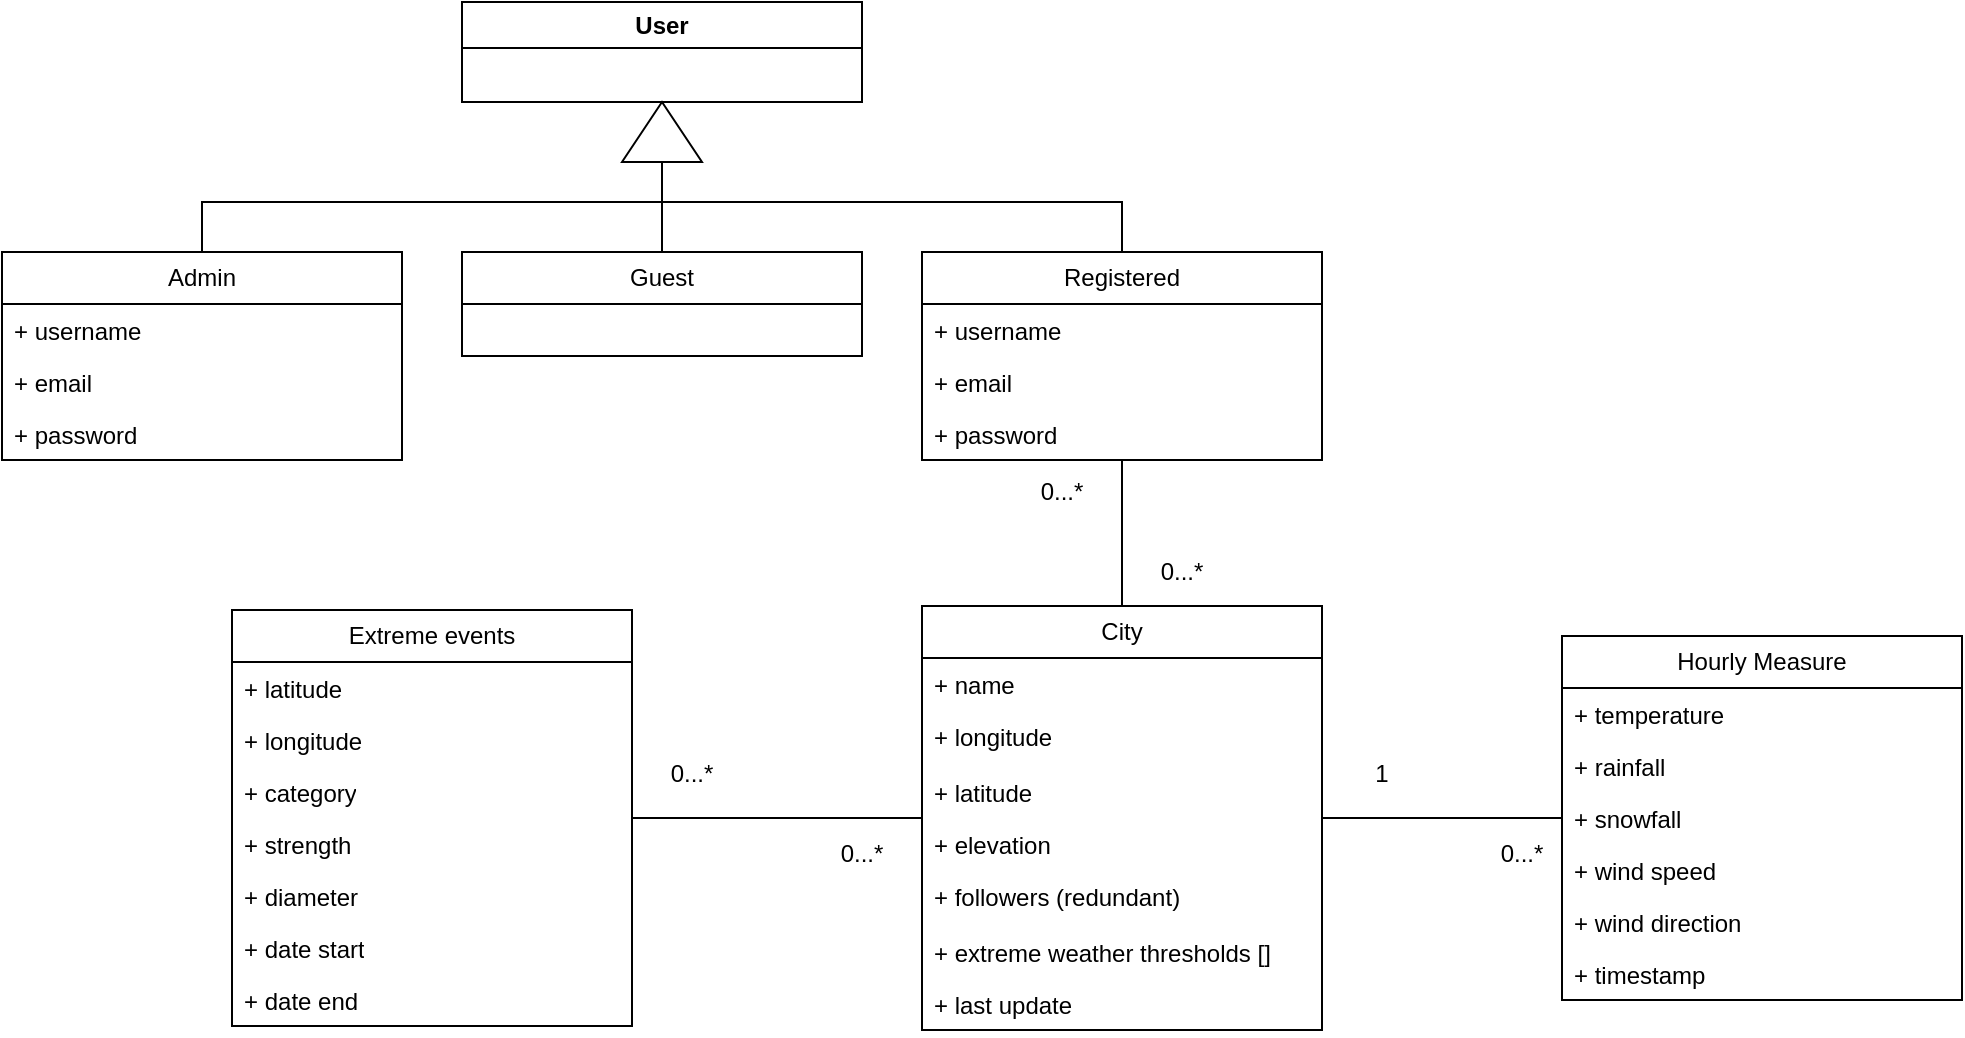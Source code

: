 <mxfile version="25.0.3">
  <diagram name="Page-1" id="KL36ChU9oAp8NsP1BuJF">
    <mxGraphModel dx="2318" dy="1732" grid="1" gridSize="10" guides="1" tooltips="1" connect="1" arrows="1" fold="1" page="1" pageScale="1" pageWidth="850" pageHeight="1100" math="0" shadow="0">
      <root>
        <mxCell id="0" />
        <mxCell id="1" parent="0" />
        <mxCell id="8LZbqdLIqy8Ak0c2T1Xg-3" value="User" style="swimlane;whiteSpace=wrap;html=1;startSize=23;" parent="1" vertex="1">
          <mxGeometry x="-510" y="-910" width="200" height="50" as="geometry" />
        </mxCell>
        <mxCell id="8LZbqdLIqy8Ak0c2T1Xg-14" style="edgeStyle=orthogonalEdgeStyle;rounded=0;orthogonalLoop=1;jettySize=auto;html=1;entryX=0.5;entryY=1;entryDx=0;entryDy=0;" parent="1" source="DsRGrckUI44jEq6h8jwT-9" target="8LZbqdLIqy8Ak0c2T1Xg-3" edge="1">
          <mxGeometry relative="1" as="geometry">
            <mxPoint x="-410" y="-785" as="sourcePoint" />
          </mxGeometry>
        </mxCell>
        <mxCell id="8LZbqdLIqy8Ak0c2T1Xg-11" style="edgeStyle=orthogonalEdgeStyle;rounded=0;orthogonalLoop=1;jettySize=auto;html=1;entryX=0.5;entryY=1;entryDx=0;entryDy=0;" parent="1" source="DsRGrckUI44jEq6h8jwT-1" target="8LZbqdLIqy8Ak0c2T1Xg-3" edge="1">
          <mxGeometry relative="1" as="geometry">
            <Array as="points">
              <mxPoint x="-640" y="-810" />
              <mxPoint x="-410" y="-810" />
            </Array>
            <mxPoint x="-640" y="-785" as="sourcePoint" />
          </mxGeometry>
        </mxCell>
        <mxCell id="8LZbqdLIqy8Ak0c2T1Xg-17" style="edgeStyle=orthogonalEdgeStyle;rounded=0;orthogonalLoop=1;jettySize=auto;html=1;entryX=1;entryY=0.5;entryDx=0;entryDy=0;" parent="1" source="DsRGrckUI44jEq6h8jwT-5" target="8LZbqdLIqy8Ak0c2T1Xg-15" edge="1">
          <mxGeometry relative="1" as="geometry">
            <mxPoint x="-410" y="-840" as="targetPoint" />
            <Array as="points">
              <mxPoint x="-180" y="-810" />
              <mxPoint x="-410" y="-810" />
            </Array>
            <mxPoint x="-180" y="-820" as="sourcePoint" />
          </mxGeometry>
        </mxCell>
        <mxCell id="8LZbqdLIqy8Ak0c2T1Xg-15" value="" style="triangle;whiteSpace=wrap;html=1;direction=north;" parent="1" vertex="1">
          <mxGeometry x="-430" y="-860" width="40" height="30" as="geometry" />
        </mxCell>
        <mxCell id="8LZbqdLIqy8Ak0c2T1Xg-43" value="" style="endArrow=none;html=1;rounded=0;" parent="1" source="8LZbqdLIqy8Ak0c2T1Xg-32" target="DsRGrckUI44jEq6h8jwT-5" edge="1">
          <mxGeometry width="50" height="50" relative="1" as="geometry">
            <mxPoint x="-181" y="-522" as="sourcePoint" />
            <mxPoint x="-180.77" y="-640" as="targetPoint" />
          </mxGeometry>
        </mxCell>
        <mxCell id="8LZbqdLIqy8Ak0c2T1Xg-46" value="" style="endArrow=none;html=1;rounded=0;" parent="1" source="8LZbqdLIqy8Ak0c2T1Xg-37" target="8LZbqdLIqy8Ak0c2T1Xg-32" edge="1">
          <mxGeometry width="50" height="50" relative="1" as="geometry">
            <mxPoint x="-180" y="-331" as="sourcePoint" />
            <mxPoint x="-179.77" y="-449" as="targetPoint" />
          </mxGeometry>
        </mxCell>
        <mxCell id="_bq464Kxq-2n_JhR32WJ-15" value="Extreme events" style="swimlane;fontStyle=0;childLayout=stackLayout;horizontal=1;startSize=26;fillColor=none;horizontalStack=0;resizeParent=1;resizeParentMax=0;resizeLast=0;collapsible=1;marginBottom=0;whiteSpace=wrap;html=1;" parent="1" vertex="1">
          <mxGeometry x="-625" y="-606" width="200" height="208" as="geometry" />
        </mxCell>
        <mxCell id="_bq464Kxq-2n_JhR32WJ-16" value="+ latitude" style="text;strokeColor=none;fillColor=none;align=left;verticalAlign=top;spacingLeft=4;spacingRight=4;overflow=hidden;rotatable=0;points=[[0,0.5],[1,0.5]];portConstraint=eastwest;whiteSpace=wrap;html=1;" parent="_bq464Kxq-2n_JhR32WJ-15" vertex="1">
          <mxGeometry y="26" width="200" height="26" as="geometry" />
        </mxCell>
        <mxCell id="_bq464Kxq-2n_JhR32WJ-17" value="+ longitude" style="text;strokeColor=none;fillColor=none;align=left;verticalAlign=top;spacingLeft=4;spacingRight=4;overflow=hidden;rotatable=0;points=[[0,0.5],[1,0.5]];portConstraint=eastwest;whiteSpace=wrap;html=1;" parent="_bq464Kxq-2n_JhR32WJ-15" vertex="1">
          <mxGeometry y="52" width="200" height="26" as="geometry" />
        </mxCell>
        <mxCell id="_bq464Kxq-2n_JhR32WJ-19" value="+ category" style="text;strokeColor=none;fillColor=none;align=left;verticalAlign=top;spacingLeft=4;spacingRight=4;overflow=hidden;rotatable=0;points=[[0,0.5],[1,0.5]];portConstraint=eastwest;whiteSpace=wrap;html=1;" parent="_bq464Kxq-2n_JhR32WJ-15" vertex="1">
          <mxGeometry y="78" width="200" height="26" as="geometry" />
        </mxCell>
        <mxCell id="_bq464Kxq-2n_JhR32WJ-20" value="+ strength" style="text;strokeColor=none;fillColor=none;align=left;verticalAlign=top;spacingLeft=4;spacingRight=4;overflow=hidden;rotatable=0;points=[[0,0.5],[1,0.5]];portConstraint=eastwest;whiteSpace=wrap;html=1;" parent="_bq464Kxq-2n_JhR32WJ-15" vertex="1">
          <mxGeometry y="104" width="200" height="26" as="geometry" />
        </mxCell>
        <mxCell id="_bq464Kxq-2n_JhR32WJ-21" value="+ diameter" style="text;strokeColor=none;fillColor=none;align=left;verticalAlign=top;spacingLeft=4;spacingRight=4;overflow=hidden;rotatable=0;points=[[0,0.5],[1,0.5]];portConstraint=eastwest;whiteSpace=wrap;html=1;" parent="_bq464Kxq-2n_JhR32WJ-15" vertex="1">
          <mxGeometry y="130" width="200" height="26" as="geometry" />
        </mxCell>
        <mxCell id="_bq464Kxq-2n_JhR32WJ-40" value="+ date start" style="text;strokeColor=none;fillColor=none;align=left;verticalAlign=top;spacingLeft=4;spacingRight=4;overflow=hidden;rotatable=0;points=[[0,0.5],[1,0.5]];portConstraint=eastwest;whiteSpace=wrap;html=1;" parent="_bq464Kxq-2n_JhR32WJ-15" vertex="1">
          <mxGeometry y="156" width="200" height="26" as="geometry" />
        </mxCell>
        <mxCell id="_bq464Kxq-2n_JhR32WJ-18" value="+ date end" style="text;strokeColor=none;fillColor=none;align=left;verticalAlign=top;spacingLeft=4;spacingRight=4;overflow=hidden;rotatable=0;points=[[0,0.5],[1,0.5]];portConstraint=eastwest;whiteSpace=wrap;html=1;" parent="_bq464Kxq-2n_JhR32WJ-15" vertex="1">
          <mxGeometry y="182" width="200" height="26" as="geometry" />
        </mxCell>
        <mxCell id="_bq464Kxq-2n_JhR32WJ-23" style="edgeStyle=orthogonalEdgeStyle;rounded=0;orthogonalLoop=1;jettySize=auto;html=1;endArrow=none;endFill=0;" parent="1" source="_bq464Kxq-2n_JhR32WJ-15" target="8LZbqdLIqy8Ak0c2T1Xg-32" edge="1">
          <mxGeometry relative="1" as="geometry" />
        </mxCell>
        <mxCell id="_bq464Kxq-2n_JhR32WJ-26" value="0...*" style="text;html=1;align=center;verticalAlign=middle;whiteSpace=wrap;rounded=0;" parent="1" vertex="1">
          <mxGeometry x="-425" y="-539" width="60" height="30" as="geometry" />
        </mxCell>
        <mxCell id="_bq464Kxq-2n_JhR32WJ-29" value="0...*" style="text;html=1;align=center;verticalAlign=middle;whiteSpace=wrap;rounded=0;" parent="1" vertex="1">
          <mxGeometry x="-340" y="-499" width="60" height="30" as="geometry" />
        </mxCell>
        <mxCell id="8LZbqdLIqy8Ak0c2T1Xg-32" value="City" style="swimlane;fontStyle=0;childLayout=stackLayout;horizontal=1;startSize=26;fillColor=none;horizontalStack=0;resizeParent=1;resizeParentMax=0;resizeLast=0;collapsible=1;marginBottom=0;whiteSpace=wrap;html=1;" parent="1" vertex="1">
          <mxGeometry x="-280" y="-608" width="200" height="212" as="geometry" />
        </mxCell>
        <mxCell id="8LZbqdLIqy8Ak0c2T1Xg-33" value="+ name" style="text;strokeColor=none;fillColor=none;align=left;verticalAlign=top;spacingLeft=4;spacingRight=4;overflow=hidden;rotatable=0;points=[[0,0.5],[1,0.5]];portConstraint=eastwest;whiteSpace=wrap;html=1;" parent="8LZbqdLIqy8Ak0c2T1Xg-32" vertex="1">
          <mxGeometry y="26" width="200" height="26" as="geometry" />
        </mxCell>
        <mxCell id="8LZbqdLIqy8Ak0c2T1Xg-35" value="+ longitude" style="text;strokeColor=none;fillColor=none;align=left;verticalAlign=top;spacingLeft=4;spacingRight=4;overflow=hidden;rotatable=0;points=[[0,0.5],[1,0.5]];portConstraint=eastwest;whiteSpace=wrap;html=1;" parent="8LZbqdLIqy8Ak0c2T1Xg-32" vertex="1">
          <mxGeometry y="52" width="200" height="28" as="geometry" />
        </mxCell>
        <mxCell id="_bq464Kxq-2n_JhR32WJ-31" value="+ latitude" style="text;strokeColor=none;fillColor=none;align=left;verticalAlign=top;spacingLeft=4;spacingRight=4;overflow=hidden;rotatable=0;points=[[0,0.5],[1,0.5]];portConstraint=eastwest;whiteSpace=wrap;html=1;" parent="8LZbqdLIqy8Ak0c2T1Xg-32" vertex="1">
          <mxGeometry y="80" width="200" height="26" as="geometry" />
        </mxCell>
        <mxCell id="_bq464Kxq-2n_JhR32WJ-39" value="+ elevation" style="text;strokeColor=none;fillColor=none;align=left;verticalAlign=top;spacingLeft=4;spacingRight=4;overflow=hidden;rotatable=0;points=[[0,0.5],[1,0.5]];portConstraint=eastwest;whiteSpace=wrap;html=1;" parent="8LZbqdLIqy8Ak0c2T1Xg-32" vertex="1">
          <mxGeometry y="106" width="200" height="26" as="geometry" />
        </mxCell>
        <mxCell id="_bq464Kxq-2n_JhR32WJ-44" value="+ followers (redundant)" style="text;strokeColor=none;fillColor=none;align=left;verticalAlign=top;spacingLeft=4;spacingRight=4;overflow=hidden;rotatable=0;points=[[0,0.5],[1,0.5]];portConstraint=eastwest;whiteSpace=wrap;html=1;" parent="8LZbqdLIqy8Ak0c2T1Xg-32" vertex="1">
          <mxGeometry y="132" width="200" height="28" as="geometry" />
        </mxCell>
        <mxCell id="_bq464Kxq-2n_JhR32WJ-42" value="+ extreme weather thresholds []" style="text;strokeColor=none;fillColor=none;align=left;verticalAlign=top;spacingLeft=4;spacingRight=4;overflow=hidden;rotatable=0;points=[[0,0.5],[1,0.5]];portConstraint=eastwest;whiteSpace=wrap;html=1;" parent="8LZbqdLIqy8Ak0c2T1Xg-32" vertex="1">
          <mxGeometry y="160" width="200" height="26" as="geometry" />
        </mxCell>
        <mxCell id="8LZbqdLIqy8Ak0c2T1Xg-34" value="+ last update" style="text;strokeColor=none;fillColor=none;align=left;verticalAlign=top;spacingLeft=4;spacingRight=4;overflow=hidden;rotatable=0;points=[[0,0.5],[1,0.5]];portConstraint=eastwest;whiteSpace=wrap;html=1;" parent="8LZbqdLIqy8Ak0c2T1Xg-32" vertex="1">
          <mxGeometry y="186" width="200" height="26" as="geometry" />
        </mxCell>
        <mxCell id="8LZbqdLIqy8Ak0c2T1Xg-45" value="0...*" style="text;html=1;align=center;verticalAlign=middle;whiteSpace=wrap;rounded=0;" parent="1" vertex="1">
          <mxGeometry x="-180" y="-640" width="60" height="30" as="geometry" />
        </mxCell>
        <mxCell id="8LZbqdLIqy8Ak0c2T1Xg-37" value="Hourly Measure" style="swimlane;fontStyle=0;childLayout=stackLayout;horizontal=1;startSize=26;fillColor=none;horizontalStack=0;resizeParent=1;resizeParentMax=0;resizeLast=0;collapsible=1;marginBottom=0;whiteSpace=wrap;html=1;" parent="1" vertex="1">
          <mxGeometry x="40" y="-593" width="200" height="182" as="geometry" />
        </mxCell>
        <mxCell id="_bq464Kxq-2n_JhR32WJ-36" value="+ temperature" style="text;strokeColor=none;fillColor=none;align=left;verticalAlign=top;spacingLeft=4;spacingRight=4;overflow=hidden;rotatable=0;points=[[0,0.5],[1,0.5]];portConstraint=eastwest;whiteSpace=wrap;html=1;" parent="8LZbqdLIqy8Ak0c2T1Xg-37" vertex="1">
          <mxGeometry y="26" width="200" height="26" as="geometry" />
        </mxCell>
        <mxCell id="8LZbqdLIqy8Ak0c2T1Xg-39" value="+ rainfall" style="text;strokeColor=none;fillColor=none;align=left;verticalAlign=top;spacingLeft=4;spacingRight=4;overflow=hidden;rotatable=0;points=[[0,0.5],[1,0.5]];portConstraint=eastwest;whiteSpace=wrap;html=1;" parent="8LZbqdLIqy8Ak0c2T1Xg-37" vertex="1">
          <mxGeometry y="52" width="200" height="26" as="geometry" />
        </mxCell>
        <mxCell id="_bq464Kxq-2n_JhR32WJ-33" value="+ snowfall" style="text;strokeColor=none;fillColor=none;align=left;verticalAlign=top;spacingLeft=4;spacingRight=4;overflow=hidden;rotatable=0;points=[[0,0.5],[1,0.5]];portConstraint=eastwest;whiteSpace=wrap;html=1;" parent="8LZbqdLIqy8Ak0c2T1Xg-37" vertex="1">
          <mxGeometry y="78" width="200" height="26" as="geometry" />
        </mxCell>
        <mxCell id="_bq464Kxq-2n_JhR32WJ-34" value="+ wind speed" style="text;strokeColor=none;fillColor=none;align=left;verticalAlign=top;spacingLeft=4;spacingRight=4;overflow=hidden;rotatable=0;points=[[0,0.5],[1,0.5]];portConstraint=eastwest;whiteSpace=wrap;html=1;" parent="8LZbqdLIqy8Ak0c2T1Xg-37" vertex="1">
          <mxGeometry y="104" width="200" height="26" as="geometry" />
        </mxCell>
        <mxCell id="_bq464Kxq-2n_JhR32WJ-35" value="+ wind direction" style="text;strokeColor=none;fillColor=none;align=left;verticalAlign=top;spacingLeft=4;spacingRight=4;overflow=hidden;rotatable=0;points=[[0,0.5],[1,0.5]];portConstraint=eastwest;whiteSpace=wrap;html=1;" parent="8LZbqdLIqy8Ak0c2T1Xg-37" vertex="1">
          <mxGeometry y="130" width="200" height="26" as="geometry" />
        </mxCell>
        <mxCell id="8LZbqdLIqy8Ak0c2T1Xg-40" value="+ timestamp" style="text;strokeColor=none;fillColor=none;align=left;verticalAlign=top;spacingLeft=4;spacingRight=4;overflow=hidden;rotatable=0;points=[[0,0.5],[1,0.5]];portConstraint=eastwest;whiteSpace=wrap;html=1;" parent="8LZbqdLIqy8Ak0c2T1Xg-37" vertex="1">
          <mxGeometry y="156" width="200" height="26" as="geometry" />
        </mxCell>
        <mxCell id="8LZbqdLIqy8Ak0c2T1Xg-48" value="1" style="text;html=1;align=center;verticalAlign=middle;whiteSpace=wrap;rounded=0;" parent="1" vertex="1">
          <mxGeometry x="-80" y="-539" width="60" height="30" as="geometry" />
        </mxCell>
        <mxCell id="8LZbqdLIqy8Ak0c2T1Xg-47" value="0...*" style="text;html=1;align=center;verticalAlign=middle;whiteSpace=wrap;rounded=0;" parent="1" vertex="1">
          <mxGeometry x="-10" y="-499" width="60" height="30" as="geometry" />
        </mxCell>
        <mxCell id="DsRGrckUI44jEq6h8jwT-1" value="Admin" style="swimlane;fontStyle=0;childLayout=stackLayout;horizontal=1;startSize=26;fillColor=none;horizontalStack=0;resizeParent=1;resizeParentMax=0;resizeLast=0;collapsible=1;marginBottom=0;whiteSpace=wrap;html=1;" parent="1" vertex="1">
          <mxGeometry x="-740" y="-785" width="200" height="104" as="geometry" />
        </mxCell>
        <mxCell id="DsRGrckUI44jEq6h8jwT-2" value="+ username" style="text;strokeColor=none;fillColor=none;align=left;verticalAlign=top;spacingLeft=4;spacingRight=4;overflow=hidden;rotatable=0;points=[[0,0.5],[1,0.5]];portConstraint=eastwest;whiteSpace=wrap;html=1;" parent="DsRGrckUI44jEq6h8jwT-1" vertex="1">
          <mxGeometry y="26" width="200" height="26" as="geometry" />
        </mxCell>
        <mxCell id="DsRGrckUI44jEq6h8jwT-3" value="+ email" style="text;strokeColor=none;fillColor=none;align=left;verticalAlign=top;spacingLeft=4;spacingRight=4;overflow=hidden;rotatable=0;points=[[0,0.5],[1,0.5]];portConstraint=eastwest;whiteSpace=wrap;html=1;" parent="DsRGrckUI44jEq6h8jwT-1" vertex="1">
          <mxGeometry y="52" width="200" height="26" as="geometry" />
        </mxCell>
        <mxCell id="DsRGrckUI44jEq6h8jwT-4" value="+ password" style="text;strokeColor=none;fillColor=none;align=left;verticalAlign=top;spacingLeft=4;spacingRight=4;overflow=hidden;rotatable=0;points=[[0,0.5],[1,0.5]];portConstraint=eastwest;whiteSpace=wrap;html=1;" parent="DsRGrckUI44jEq6h8jwT-1" vertex="1">
          <mxGeometry y="78" width="200" height="26" as="geometry" />
        </mxCell>
        <mxCell id="DsRGrckUI44jEq6h8jwT-5" value="Registered" style="swimlane;fontStyle=0;childLayout=stackLayout;horizontal=1;startSize=26;fillColor=none;horizontalStack=0;resizeParent=1;resizeParentMax=0;resizeLast=0;collapsible=1;marginBottom=0;whiteSpace=wrap;html=1;" parent="1" vertex="1">
          <mxGeometry x="-280" y="-785" width="200" height="104" as="geometry" />
        </mxCell>
        <mxCell id="DsRGrckUI44jEq6h8jwT-6" value="+ username" style="text;strokeColor=none;fillColor=none;align=left;verticalAlign=top;spacingLeft=4;spacingRight=4;overflow=hidden;rotatable=0;points=[[0,0.5],[1,0.5]];portConstraint=eastwest;whiteSpace=wrap;html=1;" parent="DsRGrckUI44jEq6h8jwT-5" vertex="1">
          <mxGeometry y="26" width="200" height="26" as="geometry" />
        </mxCell>
        <mxCell id="DsRGrckUI44jEq6h8jwT-7" value="+ email" style="text;strokeColor=none;fillColor=none;align=left;verticalAlign=top;spacingLeft=4;spacingRight=4;overflow=hidden;rotatable=0;points=[[0,0.5],[1,0.5]];portConstraint=eastwest;whiteSpace=wrap;html=1;" parent="DsRGrckUI44jEq6h8jwT-5" vertex="1">
          <mxGeometry y="52" width="200" height="26" as="geometry" />
        </mxCell>
        <mxCell id="DsRGrckUI44jEq6h8jwT-8" value="+ password" style="text;strokeColor=none;fillColor=none;align=left;verticalAlign=top;spacingLeft=4;spacingRight=4;overflow=hidden;rotatable=0;points=[[0,0.5],[1,0.5]];portConstraint=eastwest;whiteSpace=wrap;html=1;" parent="DsRGrckUI44jEq6h8jwT-5" vertex="1">
          <mxGeometry y="78" width="200" height="26" as="geometry" />
        </mxCell>
        <mxCell id="DsRGrckUI44jEq6h8jwT-9" value="Guest" style="swimlane;fontStyle=0;childLayout=stackLayout;horizontal=1;startSize=26;fillColor=none;horizontalStack=0;resizeParent=1;resizeParentMax=0;resizeLast=0;collapsible=1;marginBottom=0;whiteSpace=wrap;html=1;" parent="1" vertex="1">
          <mxGeometry x="-510" y="-785" width="200" height="52" as="geometry" />
        </mxCell>
        <mxCell id="8LZbqdLIqy8Ak0c2T1Xg-44" value="0...*" style="text;html=1;align=center;verticalAlign=middle;whiteSpace=wrap;rounded=0;" parent="1" vertex="1">
          <mxGeometry x="-240" y="-680" width="60" height="30" as="geometry" />
        </mxCell>
      </root>
    </mxGraphModel>
  </diagram>
</mxfile>
